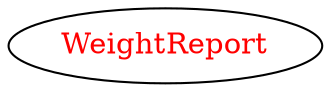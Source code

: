 digraph dependencyGraph {
 concentrate=true;
 ranksep="2.0";
 rankdir="LR"; 
 splines="ortho";
"WeightReport" [fontcolor="red"];
}